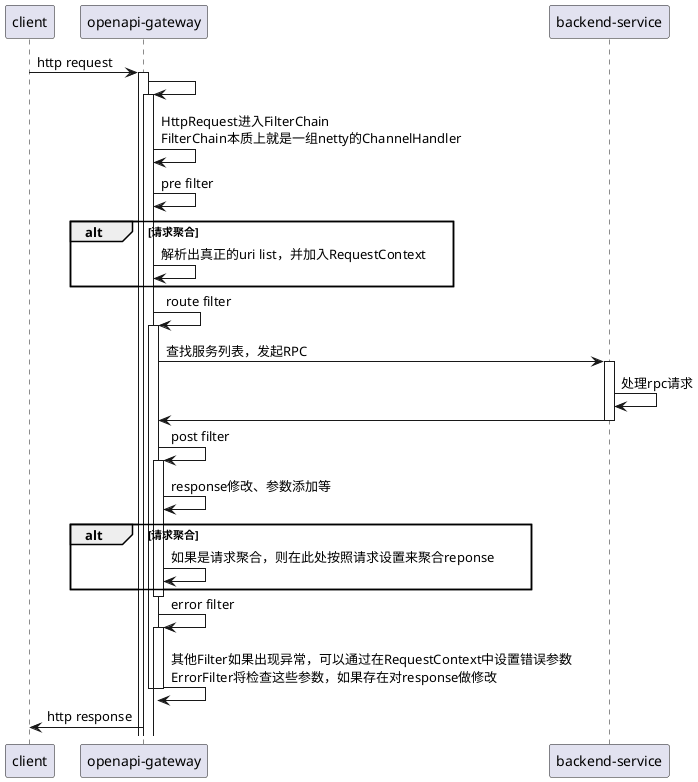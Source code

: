 @startuml
'https://plantuml.com/sequence-diagram
'autonumber

participant client
participant "openapi-gateway" as server
participant "backend-service" as backend

client->server: http request

activate server
    server->server++:
'       进入FilterChian
        server->server: HttpRequest进入FilterChain\nFilterChain本质上就是一组netty的ChannelHandler

'       PreFilter
        server->server: pre filter
            alt 请求聚合
                server->server: 解析出真正的uri list，并加入RequestContext
            end

'       RouteFilter
        server->server: route filter
            activate server
                server->backend++: 查找服务列表，发起RPC
                    backend->backend:处理rpc请求
                backend->server
            deactivate

'       PostFilter
        server->server: post filter
            activate server
                server->server: response修改、参数添加等
                alt 请求聚合
                    server->server: 如果是请求聚合，则在此处按照请求设置来聚合reponse
                end
            deactivate server
'       ErrorFilter
        server->server: error filter
            activate server
                server->server: 其他Filter如果出现异常，可以通过在RequestContext中设置错误参数\nErrorFilter将检查这些参数，如果存在对response做修改
            deactivate
deactivate server
server->client: http response

@enduml